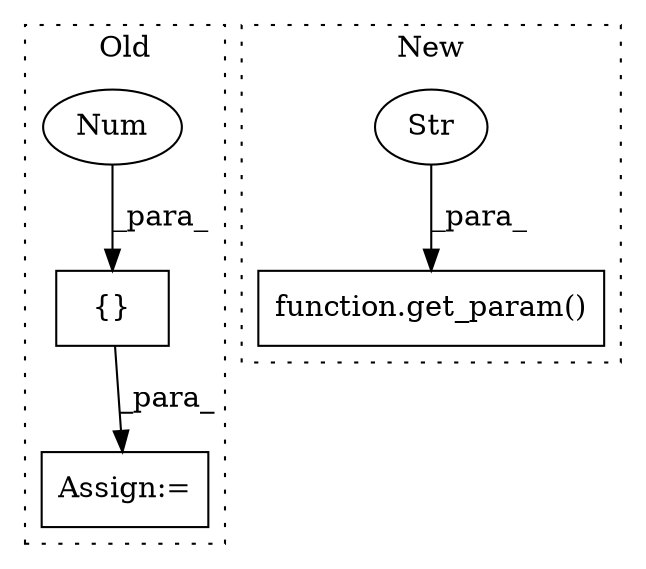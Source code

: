 digraph G {
subgraph cluster0 {
1 [label="{}" a="59" s="5201,5203" l="1,0" shape="box"];
4 [label="Num" a="76" s="5202" l="1" shape="ellipse"];
5 [label="Assign:=" a="68" s="5168" l="3" shape="box"];
label = "Old";
style="dotted";
}
subgraph cluster1 {
2 [label="function.get_param()" a="75" s="7420,7449" l="10,1" shape="box"];
3 [label="Str" a="66" s="7435" l="7" shape="ellipse"];
label = "New";
style="dotted";
}
1 -> 5 [label="_para_"];
3 -> 2 [label="_para_"];
4 -> 1 [label="_para_"];
}